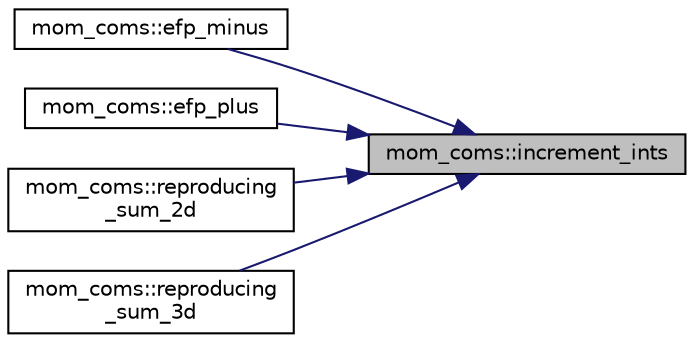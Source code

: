 digraph "mom_coms::increment_ints"
{
 // INTERACTIVE_SVG=YES
 // LATEX_PDF_SIZE
  edge [fontname="Helvetica",fontsize="10",labelfontname="Helvetica",labelfontsize="10"];
  node [fontname="Helvetica",fontsize="10",shape=record];
  rankdir="RL";
  Node1 [label="mom_coms::increment_ints",height=0.2,width=0.4,color="black", fillcolor="grey75", style="filled", fontcolor="black",tooltip="Increment an array of integers that constitutes an extended-fixed-point representation with a another..."];
  Node1 -> Node2 [dir="back",color="midnightblue",fontsize="10",style="solid",fontname="Helvetica"];
  Node2 [label="mom_coms::efp_minus",height=0.2,width=0.4,color="black", fillcolor="white", style="filled",URL="$namespacemom__coms.html#ac9cda4ec7606fa2e47d79d759d9e6694",tooltip="Subract one extended-fixed-point number from another."];
  Node1 -> Node3 [dir="back",color="midnightblue",fontsize="10",style="solid",fontname="Helvetica"];
  Node3 [label="mom_coms::efp_plus",height=0.2,width=0.4,color="black", fillcolor="white", style="filled",URL="$namespacemom__coms.html#abfb8af92b0a6ee8b7f5d8391f6893977",tooltip="Add two extended-fixed-point numbers."];
  Node1 -> Node4 [dir="back",color="midnightblue",fontsize="10",style="solid",fontname="Helvetica"];
  Node4 [label="mom_coms::reproducing\l_sum_2d",height=0.2,width=0.4,color="black", fillcolor="white", style="filled",URL="$namespacemom__coms.html#a99e145acc9227dad1bddc6cf211e4daf",tooltip="This subroutine uses a conversion to an integer representation of real numbers to give an order-invar..."];
  Node1 -> Node5 [dir="back",color="midnightblue",fontsize="10",style="solid",fontname="Helvetica"];
  Node5 [label="mom_coms::reproducing\l_sum_3d",height=0.2,width=0.4,color="black", fillcolor="white", style="filled",URL="$namespacemom__coms.html#aa21533e0badf43b331b5f7a9730c005f",tooltip="This subroutine uses a conversion to an integer representation of real numbers to give an order-invar..."];
}
